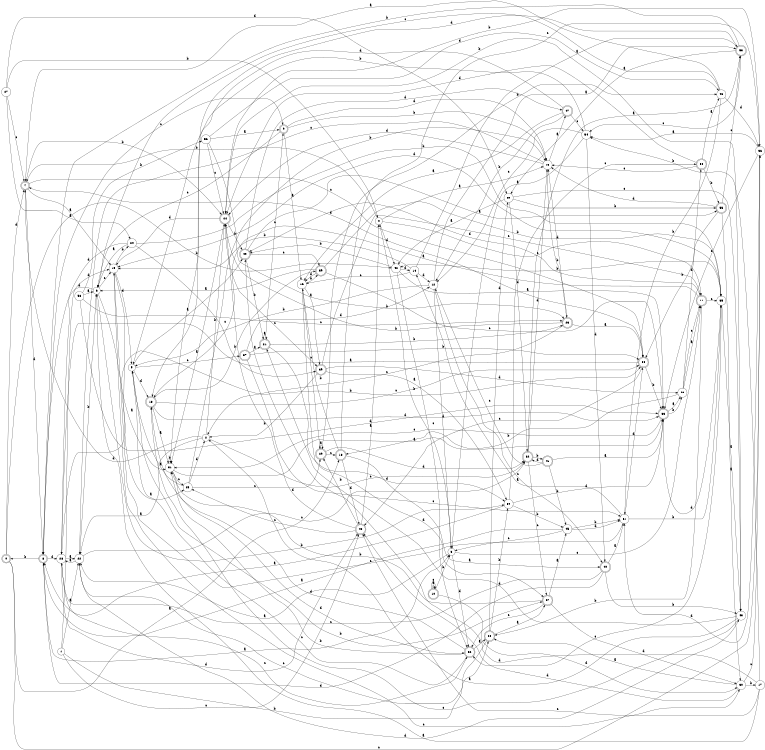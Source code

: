 digraph n49_9 {
__start0 [label="" shape="none"];

rankdir=LR;
size="8,5";

s0 [style="rounded,filled", color="black", fillcolor="white" shape="doublecircle", label="0"];
s1 [style="filled", color="black", fillcolor="white" shape="circle", label="1"];
s2 [style="filled", color="black", fillcolor="white" shape="circle", label="2"];
s3 [style="filled", color="black", fillcolor="white" shape="circle", label="3"];
s4 [style="filled", color="black", fillcolor="white" shape="circle", label="4"];
s5 [style="filled", color="black", fillcolor="white" shape="circle", label="5"];
s6 [style="filled", color="black", fillcolor="white" shape="circle", label="6"];
s7 [style="rounded,filled", color="black", fillcolor="white" shape="doublecircle", label="7"];
s8 [style="rounded,filled", color="black", fillcolor="white" shape="doublecircle", label="8"];
s9 [style="rounded,filled", color="black", fillcolor="white" shape="doublecircle", label="9"];
s10 [style="rounded,filled", color="black", fillcolor="white" shape="doublecircle", label="10"];
s11 [style="rounded,filled", color="black", fillcolor="white" shape="doublecircle", label="11"];
s12 [style="filled", color="black", fillcolor="white" shape="circle", label="12"];
s13 [style="rounded,filled", color="black", fillcolor="white" shape="doublecircle", label="13"];
s14 [style="filled", color="black", fillcolor="white" shape="circle", label="14"];
s15 [style="filled", color="black", fillcolor="white" shape="circle", label="15"];
s16 [style="filled", color="black", fillcolor="white" shape="circle", label="16"];
s17 [style="filled", color="black", fillcolor="white" shape="circle", label="17"];
s18 [style="rounded,filled", color="black", fillcolor="white" shape="doublecircle", label="18"];
s19 [style="filled", color="black", fillcolor="white" shape="circle", label="19"];
s20 [style="rounded,filled", color="black", fillcolor="white" shape="doublecircle", label="20"];
s21 [style="rounded,filled", color="black", fillcolor="white" shape="doublecircle", label="21"];
s22 [style="filled", color="black", fillcolor="white" shape="circle", label="22"];
s23 [style="rounded,filled", color="black", fillcolor="white" shape="doublecircle", label="23"];
s24 [style="filled", color="black", fillcolor="white" shape="circle", label="24"];
s25 [style="filled", color="black", fillcolor="white" shape="circle", label="25"];
s26 [style="filled", color="black", fillcolor="white" shape="circle", label="26"];
s27 [style="filled", color="black", fillcolor="white" shape="circle", label="27"];
s28 [style="filled", color="black", fillcolor="white" shape="circle", label="28"];
s29 [style="rounded,filled", color="black", fillcolor="white" shape="doublecircle", label="29"];
s30 [style="filled", color="black", fillcolor="white" shape="circle", label="30"];
s31 [style="filled", color="black", fillcolor="white" shape="circle", label="31"];
s32 [style="rounded,filled", color="black", fillcolor="white" shape="doublecircle", label="32"];
s33 [style="rounded,filled", color="black", fillcolor="white" shape="doublecircle", label="33"];
s34 [style="filled", color="black", fillcolor="white" shape="circle", label="34"];
s35 [style="filled", color="black", fillcolor="white" shape="circle", label="35"];
s36 [style="filled", color="black", fillcolor="white" shape="circle", label="36"];
s37 [style="rounded,filled", color="black", fillcolor="white" shape="doublecircle", label="37"];
s38 [style="rounded,filled", color="black", fillcolor="white" shape="doublecircle", label="38"];
s39 [style="rounded,filled", color="black", fillcolor="white" shape="doublecircle", label="39"];
s40 [style="rounded,filled", color="black", fillcolor="white" shape="doublecircle", label="40"];
s41 [style="rounded,filled", color="black", fillcolor="white" shape="doublecircle", label="41"];
s42 [style="filled", color="black", fillcolor="white" shape="circle", label="42"];
s43 [style="filled", color="black", fillcolor="white" shape="circle", label="43"];
s44 [style="rounded,filled", color="black", fillcolor="white" shape="doublecircle", label="44"];
s45 [style="filled", color="black", fillcolor="white" shape="circle", label="45"];
s46 [style="filled", color="black", fillcolor="white" shape="circle", label="46"];
s47 [style="rounded,filled", color="black", fillcolor="white" shape="doublecircle", label="47"];
s48 [style="rounded,filled", color="black", fillcolor="white" shape="doublecircle", label="48"];
s49 [style="rounded,filled", color="black", fillcolor="white" shape="doublecircle", label="49"];
s50 [style="rounded,filled", color="black", fillcolor="white" shape="doublecircle", label="50"];
s51 [style="filled", color="black", fillcolor="white" shape="circle", label="51"];
s52 [style="rounded,filled", color="black", fillcolor="white" shape="doublecircle", label="52"];
s53 [style="rounded,filled", color="black", fillcolor="white" shape="doublecircle", label="53"];
s54 [style="filled", color="black", fillcolor="white" shape="circle", label="54"];
s55 [style="rounded,filled", color="black", fillcolor="white" shape="doublecircle", label="55"];
s56 [style="filled", color="black", fillcolor="white" shape="circle", label="56"];
s57 [style="rounded,filled", color="black", fillcolor="white" shape="doublecircle", label="57"];
s58 [style="filled", color="black", fillcolor="white" shape="circle", label="58"];
s59 [style="rounded,filled", color="black", fillcolor="white" shape="doublecircle", label="59"];
s60 [style="filled", color="black", fillcolor="white" shape="circle", label="60"];
s0 -> s13 [label="a"];
s0 -> s42 [label="b"];
s0 -> s36 [label="c"];
s0 -> s7 [label="d"];
s1 -> s22 [label="a"];
s1 -> s20 [label="b"];
s1 -> s48 [label="c"];
s1 -> s19 [label="d"];
s2 -> s22 [label="a"];
s2 -> s44 [label="b"];
s2 -> s32 [label="c"];
s2 -> s7 [label="d"];
s3 -> s22 [label="a"];
s3 -> s4 [label="b"];
s3 -> s11 [label="c"];
s3 -> s52 [label="d"];
s4 -> s15 [label="a"];
s4 -> s7 [label="b"];
s4 -> s11 [label="c"];
s4 -> s42 [label="d"];
s5 -> s49 [label="a"];
s5 -> s57 [label="b"];
s5 -> s37 [label="c"];
s5 -> s18 [label="d"];
s6 -> s31 [label="a"];
s6 -> s34 [label="b"];
s6 -> s19 [label="c"];
s6 -> s28 [label="d"];
s7 -> s19 [label="a"];
s7 -> s44 [label="b"];
s7 -> s38 [label="c"];
s7 -> s8 [label="d"];
s8 -> s3 [label="a"];
s8 -> s0 [label="b"];
s8 -> s9 [label="c"];
s8 -> s28 [label="d"];
s9 -> s16 [label="a"];
s9 -> s15 [label="b"];
s9 -> s6 [label="c"];
s9 -> s15 [label="d"];
s10 -> s10 [label="a"];
s10 -> s3 [label="b"];
s10 -> s10 [label="c"];
s10 -> s30 [label="d"];
s11 -> s18 [label="a"];
s11 -> s20 [label="b"];
s11 -> s35 [label="c"];
s11 -> s49 [label="d"];
s12 -> s53 [label="a"];
s12 -> s5 [label="b"];
s12 -> s40 [label="c"];
s12 -> s3 [label="d"];
s13 -> s40 [label="a"];
s13 -> s16 [label="b"];
s13 -> s36 [label="c"];
s13 -> s48 [label="d"];
s14 -> s53 [label="a"];
s14 -> s19 [label="b"];
s14 -> s16 [label="c"];
s14 -> s12 [label="d"];
s15 -> s47 [label="a"];
s15 -> s23 [label="b"];
s15 -> s22 [label="c"];
s15 -> s44 [label="d"];
s16 -> s39 [label="a"];
s16 -> s59 [label="b"];
s16 -> s29 [label="c"];
s16 -> s57 [label="d"];
s17 -> s6 [label="a"];
s17 -> s54 [label="b"];
s17 -> s48 [label="c"];
s17 -> s49 [label="d"];
s18 -> s31 [label="a"];
s18 -> s59 [label="b"];
s18 -> s38 [label="c"];
s18 -> s33 [label="d"];
s19 -> s25 [label="a"];
s19 -> s24 [label="b"];
s19 -> s30 [label="c"];
s19 -> s5 [label="d"];
s20 -> s57 [label="a"];
s20 -> s34 [label="b"];
s20 -> s22 [label="c"];
s20 -> s60 [label="d"];
s21 -> s21 [label="a"];
s21 -> s23 [label="b"];
s21 -> s9 [label="c"];
s21 -> s34 [label="d"];
s22 -> s28 [label="a"];
s22 -> s6 [label="b"];
s22 -> s32 [label="c"];
s22 -> s43 [label="d"];
s23 -> s38 [label="a"];
s23 -> s44 [label="b"];
s23 -> s2 [label="c"];
s23 -> s15 [label="d"];
s24 -> s6 [label="a"];
s24 -> s35 [label="b"];
s24 -> s39 [label="c"];
s24 -> s8 [label="d"];
s25 -> s5 [label="a"];
s25 -> s15 [label="b"];
s25 -> s29 [label="c"];
s25 -> s2 [label="d"];
s26 -> s11 [label="a"];
s26 -> s13 [label="b"];
s26 -> s11 [label="c"];
s26 -> s50 [label="d"];
s27 -> s24 [label="a"];
s27 -> s4 [label="b"];
s27 -> s7 [label="c"];
s27 -> s60 [label="d"];
s28 -> s22 [label="a"];
s28 -> s38 [label="b"];
s28 -> s52 [label="c"];
s28 -> s48 [label="d"];
s29 -> s29 [label="a"];
s29 -> s46 [label="b"];
s29 -> s13 [label="c"];
s29 -> s32 [label="d"];
s30 -> s20 [label="a"];
s30 -> s17 [label="b"];
s30 -> s36 [label="c"];
s30 -> s48 [label="d"];
s31 -> s33 [label="a"];
s31 -> s31 [label="b"];
s31 -> s25 [label="c"];
s31 -> s52 [label="d"];
s32 -> s53 [label="a"];
s32 -> s41 [label="b"];
s32 -> s57 [label="c"];
s32 -> s15 [label="d"];
s33 -> s26 [label="a"];
s33 -> s26 [label="b"];
s33 -> s31 [label="c"];
s33 -> s35 [label="d"];
s34 -> s8 [label="a"];
s34 -> s45 [label="b"];
s34 -> s50 [label="c"];
s34 -> s33 [label="d"];
s35 -> s43 [label="a"];
s35 -> s42 [label="b"];
s35 -> s52 [label="c"];
s35 -> s19 [label="d"];
s36 -> s54 [label="a"];
s36 -> s44 [label="b"];
s36 -> s33 [label="c"];
s36 -> s51 [label="d"];
s37 -> s21 [label="a"];
s37 -> s38 [label="b"];
s37 -> s51 [label="c"];
s37 -> s12 [label="d"];
s38 -> s28 [label="a"];
s38 -> s33 [label="b"];
s38 -> s48 [label="c"];
s38 -> s7 [label="d"];
s39 -> s34 [label="a"];
s39 -> s2 [label="b"];
s39 -> s11 [label="c"];
s39 -> s26 [label="d"];
s40 -> s51 [label="a"];
s40 -> s43 [label="b"];
s40 -> s28 [label="c"];
s40 -> s8 [label="d"];
s41 -> s33 [label="a"];
s41 -> s45 [label="b"];
s41 -> s12 [label="c"];
s41 -> s32 [label="d"];
s42 -> s33 [label="a"];
s42 -> s49 [label="b"];
s42 -> s52 [label="c"];
s42 -> s14 [label="d"];
s43 -> s2 [label="a"];
s43 -> s44 [label="b"];
s43 -> s18 [label="c"];
s43 -> s21 [label="d"];
s44 -> s31 [label="a"];
s44 -> s49 [label="b"];
s44 -> s39 [label="c"];
s44 -> s19 [label="d"];
s45 -> s8 [label="a"];
s45 -> s51 [label="b"];
s45 -> s3 [label="c"];
s45 -> s51 [label="d"];
s46 -> s7 [label="a"];
s46 -> s51 [label="b"];
s46 -> s6 [label="c"];
s46 -> s36 [label="d"];
s47 -> s16 [label="a"];
s47 -> s12 [label="b"];
s47 -> s54 [label="c"];
s47 -> s18 [label="d"];
s48 -> s4 [label="a"];
s48 -> s29 [label="b"];
s48 -> s25 [label="c"];
s48 -> s44 [label="d"];
s49 -> s55 [label="a"];
s49 -> s21 [label="b"];
s49 -> s59 [label="c"];
s49 -> s47 [label="d"];
s50 -> s46 [label="a"];
s50 -> s55 [label="b"];
s50 -> s15 [label="c"];
s50 -> s44 [label="d"];
s51 -> s14 [label="a"];
s51 -> s35 [label="b"];
s51 -> s19 [label="c"];
s51 -> s38 [label="d"];
s52 -> s20 [label="a"];
s52 -> s31 [label="b"];
s52 -> s5 [label="c"];
s52 -> s18 [label="d"];
s53 -> s60 [label="a"];
s53 -> s8 [label="b"];
s53 -> s54 [label="c"];
s53 -> s31 [label="d"];
s54 -> s3 [label="a"];
s54 -> s5 [label="b"];
s54 -> s12 [label="c"];
s54 -> s40 [label="d"];
s55 -> s30 [label="a"];
s55 -> s38 [label="b"];
s55 -> s53 [label="c"];
s55 -> s15 [label="d"];
s56 -> s9 [label="a"];
s56 -> s23 [label="b"];
s56 -> s44 [label="c"];
s56 -> s46 [label="d"];
s57 -> s45 [label="a"];
s57 -> s31 [label="b"];
s57 -> s52 [label="c"];
s57 -> s30 [label="d"];
s58 -> s6 [label="a"];
s58 -> s56 [label="b"];
s58 -> s23 [label="c"];
s58 -> s33 [label="d"];
s59 -> s6 [label="a"];
s59 -> s35 [label="b"];
s59 -> s33 [label="c"];
s59 -> s16 [label="d"];
s60 -> s42 [label="a"];
s60 -> s55 [label="b"];
s60 -> s43 [label="c"];
s60 -> s32 [label="d"];

}